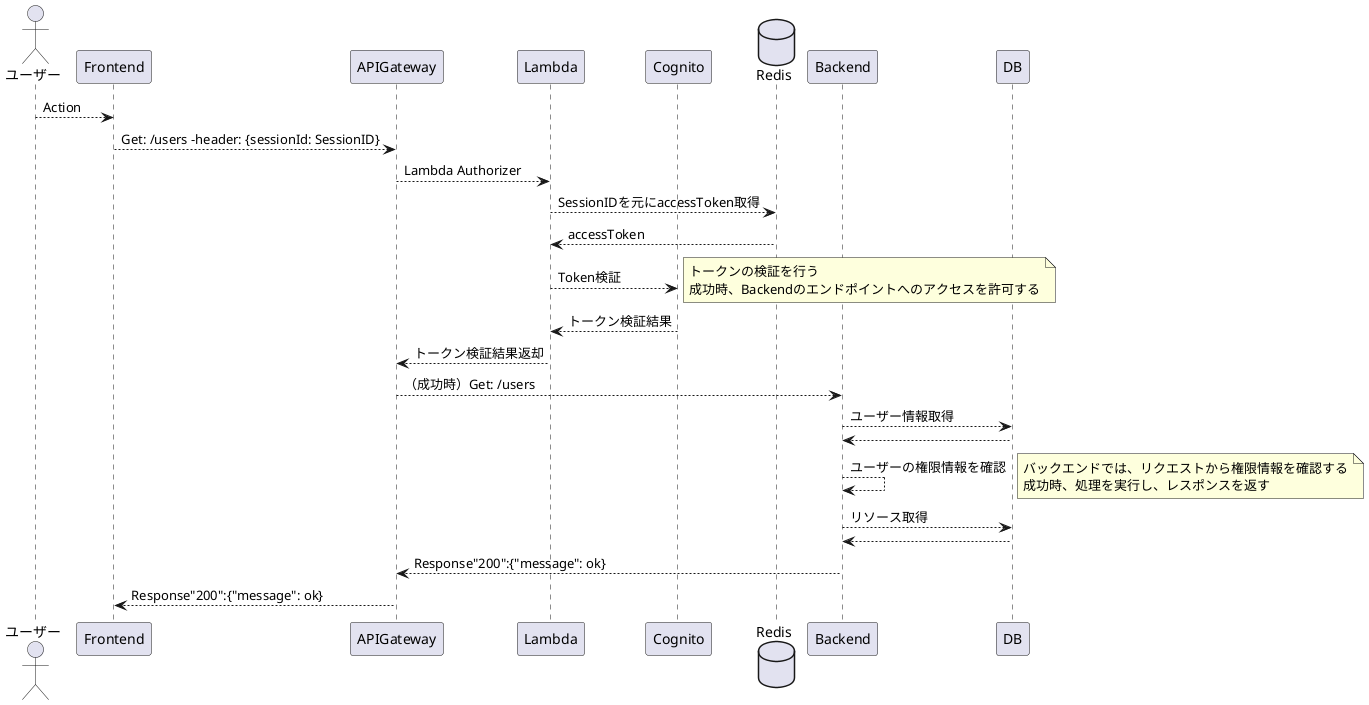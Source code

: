 @startuml Auth
Actor ユーザー
Participant Frontend as Front
Participant APIGateway as Gateway
Participant Lambda
Participant Cognito
Database Redis
Participant Backend as Back
Participant DB

ユーザー --> Front: Action
Front --> Gateway: Get: /users -header: {sessionId: SessionID}
Gateway --> Lambda: Lambda Authorizer
Lambda --> Redis: SessionIDを元にaccessToken取得
Redis --> Lambda: accessToken
Lambda --> Cognito: Token検証
note right
トークンの検証を行う
成功時、Backendのエンドポイントへのアクセスを許可する
end note
Cognito --> Lambda: トークン検証結果
Lambda --> Gateway: トークン検証結果返却
Gateway --> Back: （成功時）Get: /users
Back --> DB: ユーザー情報取得
DB --> Back
Back --> Back: ユーザーの権限情報を確認
note right
バックエンドでは、リクエストから権限情報を確認する
成功時、処理を実行し、レスポンスを返す
end note
Back --> DB: リソース取得
DB --> Back
Back --> Gateway: Response"200":{"message": ok}
Gateway --> Front: Response"200":{"message": ok}
@enduml